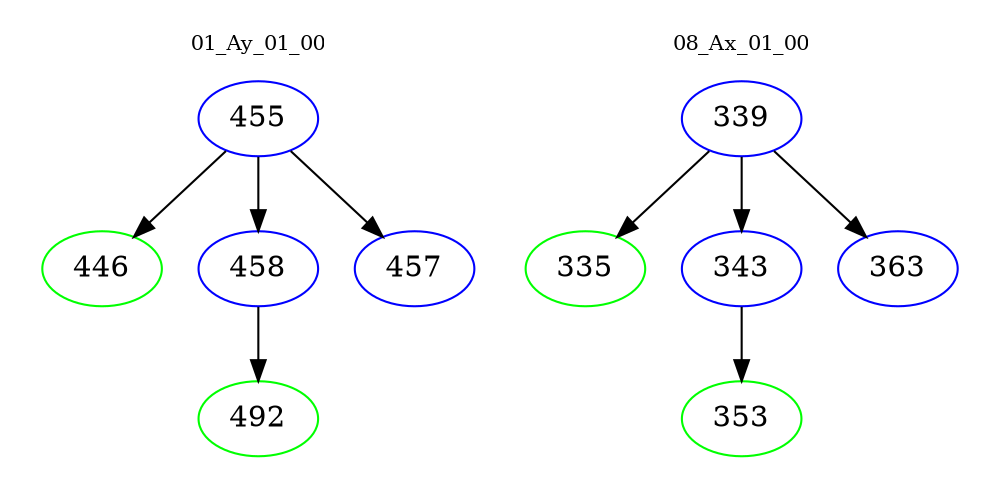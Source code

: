 digraph{
subgraph cluster_0 {
color = white
label = "01_Ay_01_00";
fontsize=10;
T0_455 [label="455", color="blue"]
T0_455 -> T0_446 [color="black"]
T0_446 [label="446", color="green"]
T0_455 -> T0_458 [color="black"]
T0_458 [label="458", color="blue"]
T0_458 -> T0_492 [color="black"]
T0_492 [label="492", color="green"]
T0_455 -> T0_457 [color="black"]
T0_457 [label="457", color="blue"]
}
subgraph cluster_1 {
color = white
label = "08_Ax_01_00";
fontsize=10;
T1_339 [label="339", color="blue"]
T1_339 -> T1_335 [color="black"]
T1_335 [label="335", color="green"]
T1_339 -> T1_343 [color="black"]
T1_343 [label="343", color="blue"]
T1_343 -> T1_353 [color="black"]
T1_353 [label="353", color="green"]
T1_339 -> T1_363 [color="black"]
T1_363 [label="363", color="blue"]
}
}
